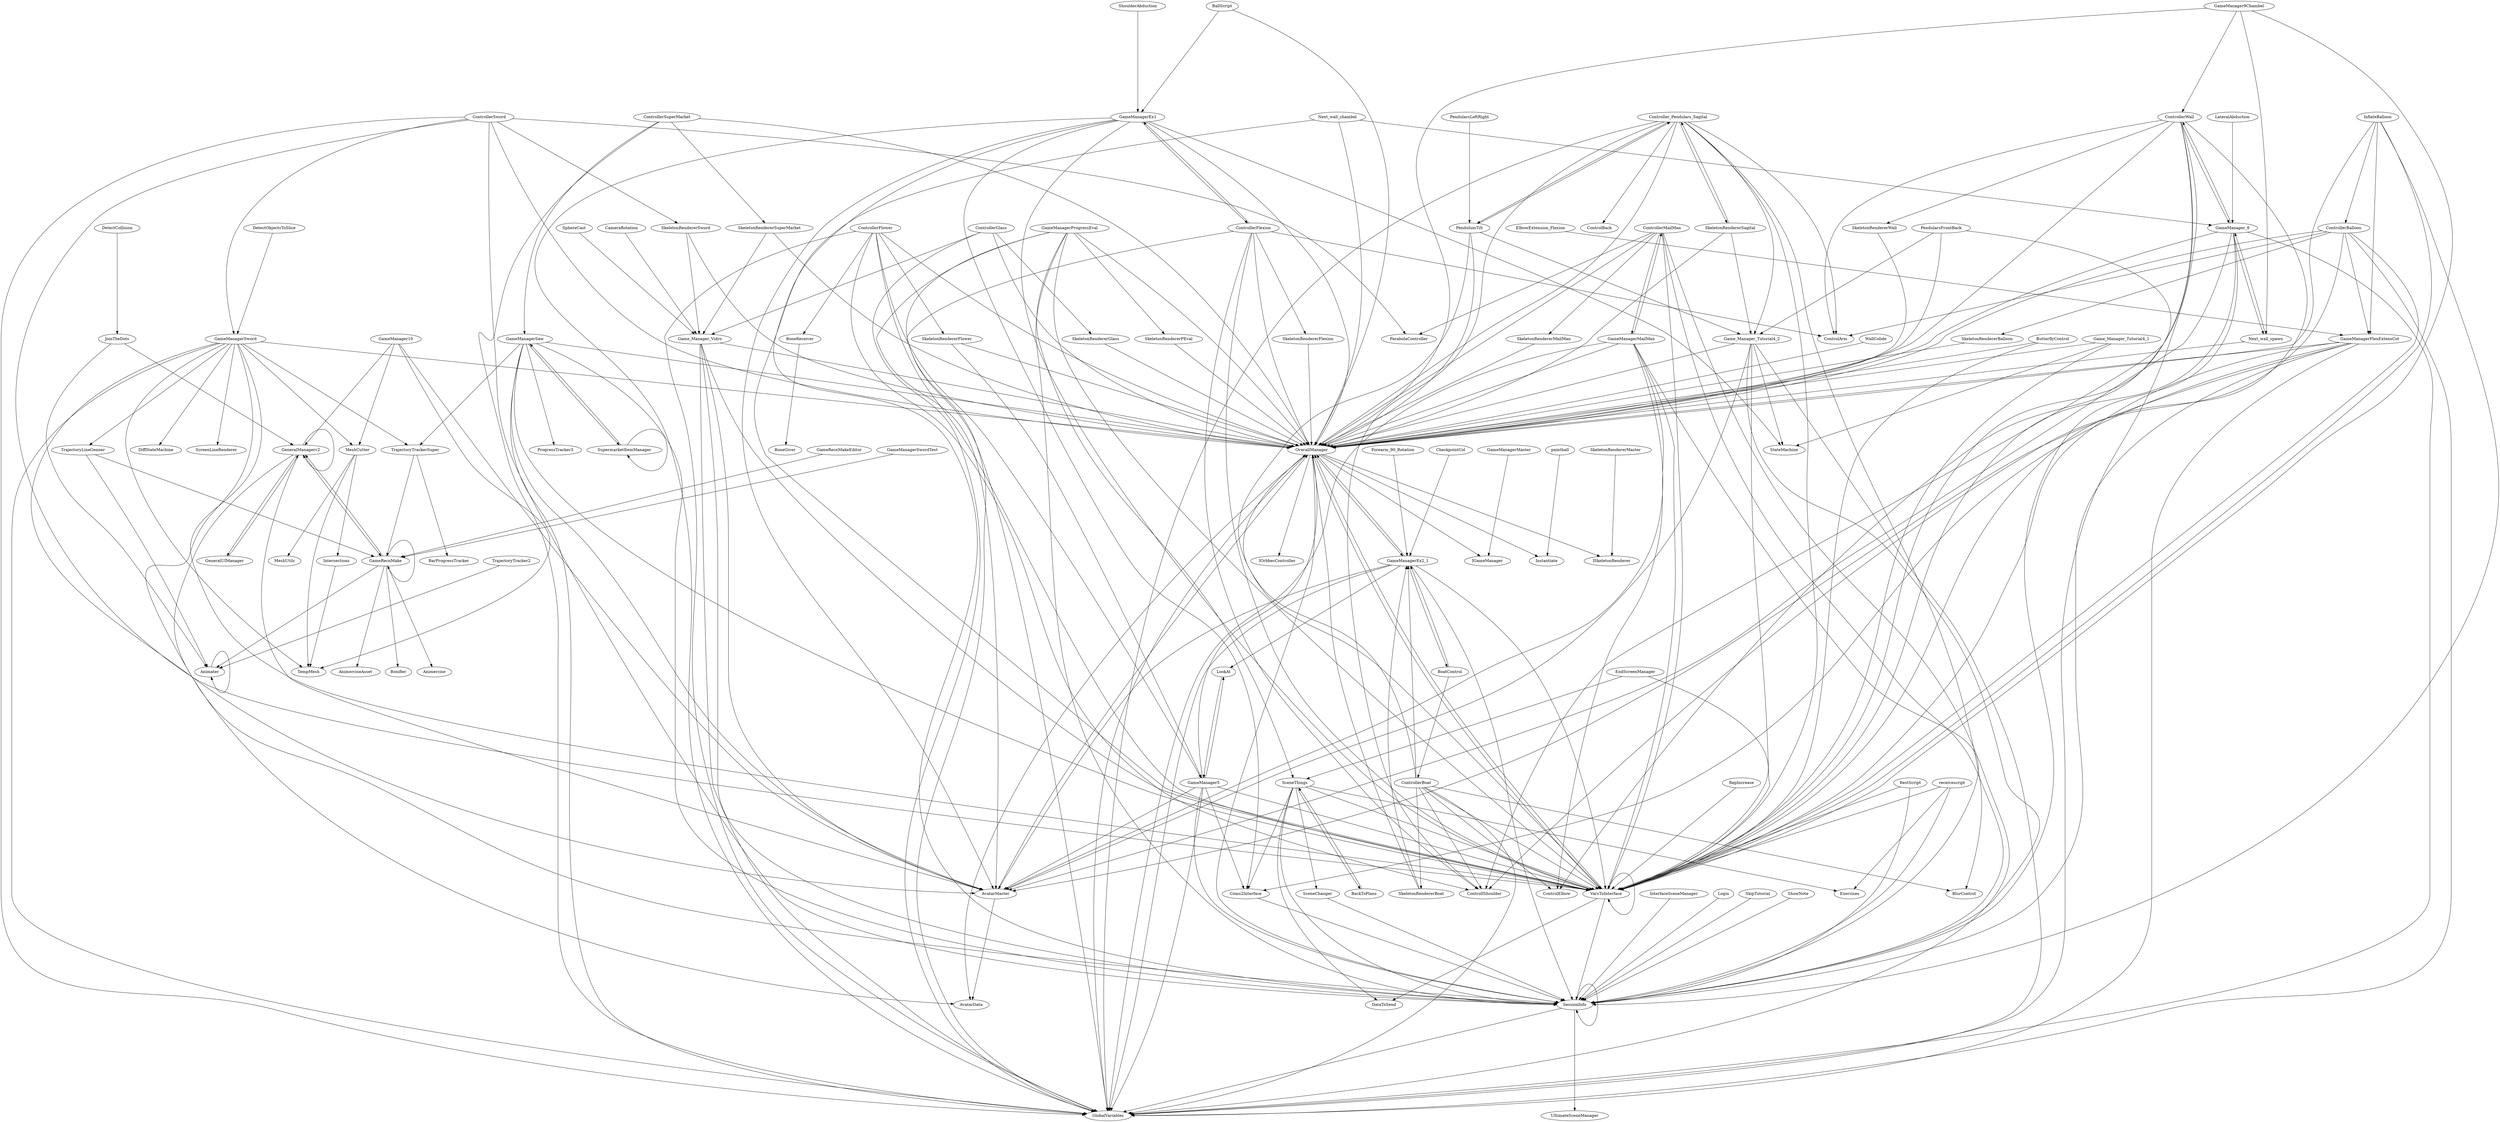 digraph  {
	graph [nodesep=0.25,
		ranksep=5.0
	];
	SkeletonRendererSword -> OverallManager;
	SkeletonRendererSword -> Game_Manager_Vidro;
	InterfaceSceneManager -> SessionInfo;
	OverallManager -> IGameManager;
	OverallManager -> AvatarData;
	OverallManager -> Instantiate;
	OverallManager -> SessionInfo;
	OverallManager -> ISkeletonRenderer;
	OverallManager -> VarsToInterface;
	OverallManager -> IOrbbecController;
	OverallManager -> GlobalVariables;
	OverallManager -> GameManagerEx2_1;
	LookAt -> GameManager5;
	TrajectoryLineGenner -> GameRecnMake;
	TrajectoryLineGenner -> Animater;
	ControllerBalloon -> OverallManager;
	ControllerBalloon -> ControllShoulder;
	ControllerBalloon -> GameManagerFlexExtensCot;
	ControllerBalloon -> ControlArm;
	ControllerBalloon -> VarsToInterface;
	ControllerBalloon -> SkeletonRendererBalloon;
	ControllerBalloon -> GlobalVariables;
	RepIncrease -> VarsToInterface;
	SceneChanger -> SessionInfo;
	SkeletonRendererMailMan -> OverallManager;
	GameManagerFlexExtensCot -> OverallManager;
	GameManagerFlexExtensCot -> SessionInfo;
	GameManagerFlexExtensCot -> VarsToInterface;
	GameManagerFlexExtensCot -> Coms2Interface;
	GameManagerFlexExtensCot -> AvatarMaster;
	GameManagerFlexExtensCot -> GlobalVariables;
	Controller_Pendulars_Sagital -> OverallManager;
	Controller_Pendulars_Sagital -> ControllShoulder;
	Controller_Pendulars_Sagital -> ControlArm;
	Controller_Pendulars_Sagital -> BlurControl;
	Controller_Pendulars_Sagital -> PendulumTilt;
	Controller_Pendulars_Sagital -> Game_Manager_Tutorial4_2;
	Controller_Pendulars_Sagital -> VarsToInterface;
	Controller_Pendulars_Sagital -> SkeletonRendererSagital;
	Controller_Pendulars_Sagital -> ControlBack;
	Controller_Pendulars_Sagital -> GlobalVariables;
	MeshCutter -> TempMesh;
	MeshCutter -> MeshUtils;
	MeshCutter -> Intersections;
	SphereCast -> Game_Manager_Vidro;
	PendularsFrontBack -> OverallManager;
	PendularsFrontBack -> Game_Manager_Tutorial4_2;
	PendularsFrontBack -> VarsToInterface;
	GameManagerEx1 -> OverallManager;
	GameManagerEx1 -> SessionInfo;
	GameManagerEx1 -> ControllerFlexion;
	GameManagerEx1 -> StateMachine;
	GameManagerEx1 -> VarsToInterface;
	GameManagerEx1 -> Coms2Interface;
	GameManagerEx1 -> AvatarMaster;
	GameManagerEx1 -> GlobalVariables;
	Login -> SessionInfo;
	Next_wall_chambel -> OverallManager;
	Next_wall_chambel -> VarsToInterface;
	Next_wall_chambel -> GameManager_9;
	SkeletonRendererFlower -> OverallManager;
	SkeletonRendererFlower -> GameManager5;
	SessionInfo -> SessionInfo;
	SessionInfo -> UltimateSceneManager;
	SessionInfo -> GlobalVariables;
	BallScript -> OverallManager;
	BallScript -> GameManagerEx1;
	ControllerFlexion -> OverallManager;
	ControllerFlexion -> ControllShoulder;
	ControllerFlexion -> ControlArm;
	ControllerFlexion -> GameManagerEx1;
	ControllerFlexion -> VarsToInterface;
	ControllerFlexion -> SkeletonRendererFlexion;
	ControllerFlexion -> GlobalVariables;
	receivescript -> SessionInfo;
	receivescript -> VarsToInterface;
	receivescript -> Exercises;
	ButterflyControl -> OverallManager;
	ButterflyControl -> VarsToInterface;
	PendulumTilt -> OverallManager;
	PendulumTilt -> Controller_Pendulars_Sagital;
	PendulumTilt -> Game_Manager_Tutorial4_2;
	PendulumTilt -> VarsToInterface;
	ControllerSword -> SkeletonRendererSword;
	ControllerSword -> OverallManager;
	ControllerSword -> SessionInfo;
	ControllerSword -> ParabolaController;
	ControllerSword -> VarsToInterface;
	ControllerSword -> GameManagerSword;
	ControllerSword -> GlobalVariables;
	ControllerMailMan -> OverallManager;
	ControllerMailMan -> SkeletonRendererMailMan;
	ControllerMailMan -> SessionInfo;
	ControllerMailMan -> ParabolaController;
	ControllerMailMan -> VarsToInterface;
	ControllerMailMan -> GameManagerMailMan;
	ControllerMailMan -> GlobalVariables;
	GameManager9Chambel -> OverallManager;
	GameManager9Chambel -> Next_wall_spawn;
	GameManager9Chambel -> ControllerWall;
	GameManager9Chambel -> VarsToInterface;
	SkeletonRendererMaster -> ISkeletonRenderer;
	CameraRotation -> Game_Manager_Vidro;
	Game_Manager_Tutorial4_2 -> OverallManager;
	Game_Manager_Tutorial4_2 -> SessionInfo;
	Game_Manager_Tutorial4_2 -> StateMachine;
	Game_Manager_Tutorial4_2 -> VarsToInterface;
	Game_Manager_Tutorial4_2 -> AvatarMaster;
	Game_Manager_Tutorial4_2 -> GlobalVariables;
	TrajectoryTrackerSuper -> BarProgressTracker;
	TrajectoryTrackerSuper -> GameRecnMake;
	Next_wall_spawn -> OverallManager;
	Next_wall_spawn -> GameManager_9;
	SkipTutorial -> SessionInfo;
	ShowNote -> SessionInfo;
	BoatControl -> ControllerBoat;
	BoatControl -> GameManagerEx2_1;
	SkeletonRendererBoat -> OverallManager;
	SkeletonRendererBoat -> GameManagerEx2_1;
	SkeletonRendererGlass -> OverallManager;
	GameManagerSaw -> OverallManager;
	GameManagerSaw -> SessionInfo;
	GameManagerSaw -> TrajectoryTrackerSuper;
	GameManagerSaw -> VarsToInterface;
	GameManagerSaw -> AvatarMaster;
	GameManagerSaw -> SupermarketItemManager;
	GameManagerSaw -> GlobalVariables;
	GameManagerSaw -> ProgressTracker3;
	ControllerBoat -> OverallManager;
	ControllerBoat -> ControllShoulder;
	ControllerBoat -> BlurControl;
	ControllerBoat -> SkeletonRendererBoat;
	ControllerBoat -> VarsToInterface;
	ControllerBoat -> ControlElbow;
	ControllerBoat -> GlobalVariables;
	ControllerBoat -> GameManagerEx2_1;
	JoinTheDots -> Animater;
	JoinTheDots -> GeneralManagerv2;
	EndScreenManager -> VarsToInterface;
	EndScreenManager -> SceneThings;
	ControllerWall -> OverallManager;
	ControllerWall -> ControllShoulder;
	ControllerWall -> ControlArm;
	ControllerWall -> VarsToInterface;
	ControllerWall -> SkeletonRendererWall;
	ControllerWall -> ControlElbow;
	ControllerWall -> GlobalVariables;
	ControllerWall -> GameManager_9;
	VarsToInterface -> OverallManager;
	VarsToInterface -> SessionInfo;
	VarsToInterface -> DataToSend;
	VarsToInterface -> VarsToInterface;
	ElbowExtension_Flexion -> GameManagerFlexExtensCot;
	Game_Manager_Tutorial4_1 -> OverallManager;
	Game_Manager_Tutorial4_1 -> StateMachine;
	Game_Manager_Tutorial4_1 -> VarsToInterface;
	BoneReceiver -> BoneGiver;
	RestScript -> SessionInfo;
	RestScript -> VarsToInterface;
	Coms2Interface -> SessionInfo;
	DetectObjectsToSlice -> GameManagerSword;
	Forearm_90_Rotation -> GameManagerEx2_1;
	SkeletonRendererBalloon -> OverallManager;
	SkeletonRendererPEval -> OverallManager;
	GameManagerProgressEval -> OverallManager;
	GameManagerProgressEval -> SessionInfo;
	GameManagerProgressEval -> VarsToInterface;
	GameManagerProgressEval -> SkeletonRendererPEval;
	GameManagerProgressEval -> AvatarMaster;
	GameManagerProgressEval -> SceneThings;
	GameManagerProgressEval -> GlobalVariables;
	GameManagerSword -> OverallManager;
	GameManagerSword -> TrajectoryLineGenner;
	GameManagerSword -> MeshCutter;
	GameManagerSword -> SessionInfo;
	GameManagerSword -> DiffStateMachine;
	GameManagerSword -> TempMesh;
	GameManagerSword -> ScreenLineRenderer;
	GameManagerSword -> TrajectoryTrackerSuper;
	GameManagerSword -> VarsToInterface;
	GameManagerSword -> AvatarMaster;
	GameManagerSword -> GlobalVariables;
	GameRecnMake -> GameRecnMake;
	GameRecnMake -> Animater;
	GameRecnMake -> GeneralManagerv2;
	GameRecnMake -> Animercise;
	GameRecnMake -> AnimerciseAsset;
	GameRecnMake -> Bonifier;
	ControllerSuperMarket -> OverallManager;
	ControllerSuperMarket -> GameManagerSaw;
	ControllerSuperMarket -> SkeletonRendererSuperMarket;
	ControllerSuperMarket -> GlobalVariables;
	AvatarMaster -> OverallManager;
	AvatarMaster -> AvatarData;
	GameManagerMaster -> IGameManager;
	LateralAbduction -> GameManager_9;
	PendularsLeftRight -> PendulumTilt;
	SkeletonRendererWall -> OverallManager;
	ControllerGlass -> OverallManager;
	ControllerGlass -> SkeletonRendererGlass;
	ControllerGlass -> Game_Manager_Vidro;
	ControllerGlass -> GlobalVariables;
	GeneralUIManager -> GeneralManagerv2;
	Intersections -> TempMesh;
	paintball -> Instantiate;
	SceneThings -> SceneChanger;
	SceneThings -> SessionInfo;
	SceneThings -> DataToSend;
	SceneThings -> VarsToInterface;
	SceneThings -> Coms2Interface;
	SceneThings -> Exercises;
	SceneThings -> BackToPlans;
	SkeletonRendererSagital -> OverallManager;
	SkeletonRendererSagital -> Controller_Pendulars_Sagital;
	SkeletonRendererSagital -> Game_Manager_Tutorial4_2;
	Game_Manager_Vidro -> OverallManager;
	Game_Manager_Vidro -> SessionInfo;
	Game_Manager_Vidro -> VarsToInterface;
	Game_Manager_Vidro -> AvatarMaster;
	Game_Manager_Vidro -> GlobalVariables;
	SupermarketItemManager -> GameManagerSaw;
	SupermarketItemManager -> SupermarketItemManager;
	GameManager5 -> OverallManager;
	GameManager5 -> LookAt;
	GameManager5 -> SessionInfo;
	GameManager5 -> VarsToInterface;
	GameManager5 -> Coms2Interface;
	GameManager5 -> AvatarMaster;
	GameManager5 -> GlobalVariables;
	GameManagerMailMan -> OverallManager;
	GameManagerMailMan -> SessionInfo;
	GameManagerMailMan -> ControllerMailMan;
	GameManagerMailMan -> VarsToInterface;
	GameManagerMailMan -> AvatarMaster;
	GameManagerMailMan -> ControlElbow;
	GameManagerMailMan -> GlobalVariables;
	SkeletonRendererSuperMarket -> OverallManager;
	SkeletonRendererSuperMarket -> Game_Manager_Vidro;
	InflateBalloon -> OverallManager;
	InflateBalloon -> ControllerBalloon;
	InflateBalloon -> GameManagerFlexExtensCot;
	InflateBalloon -> SessionInfo;
	InflateBalloon -> VarsToInterface;
	SkeletonRendererFlexion -> OverallManager;
	GameManager10 -> MeshCutter;
	GameManager10 -> TempMesh;
	GameManager10 -> AvatarMaster;
	GameManager10 -> GeneralManagerv2;
	CheckpointCol -> GameManagerEx2_1;
	Animater -> Animater;
	ControllerFlower -> OverallManager;
	ControllerFlower -> ControllShoulder;
	ControllerFlower -> SkeletonRendererFlower;
	ControllerFlower -> VarsToInterface;
	ControllerFlower -> BoneReceiver;
	ControllerFlower -> GameManager5;
	ControllerFlower -> GlobalVariables;
	GameManager_9 -> OverallManager;
	GameManager_9 -> SessionInfo;
	GameManager_9 -> Next_wall_spawn;
	GameManager_9 -> ControllerWall;
	GameManager_9 -> VarsToInterface;
	GameManager_9 -> AvatarMaster;
	GameManager_9 -> GlobalVariables;
	ShoulderAbduction -> GameManagerEx1;
	BackToPlans -> SceneThings;
	GeneralManagerv2 -> AvatarData;
	GeneralManagerv2 -> GameRecnMake;
	GeneralManagerv2 -> AvatarMaster;
	GeneralManagerv2 -> GeneralUIManager;
	GeneralManagerv2 -> GeneralManagerv2;
	WallColide -> OverallManager;
	GameManagerEx2_1 -> OverallManager;
	GameManagerEx2_1 -> LookAt;
	GameManagerEx2_1 -> SessionInfo;
	GameManagerEx2_1 -> BoatControl;
	GameManagerEx2_1 -> VarsToInterface;
	GameManagerEx2_1 -> AvatarMaster;
	GameManagerEx2_1 -> GlobalVariables;
	DetectCollision -> JoinTheDots;
	GameManagerSwordTest -> GameRecnMake;
	GameRecnMakeEditor -> GameRecnMake;
	TrajectoryTracker2 -> Animater;
}
